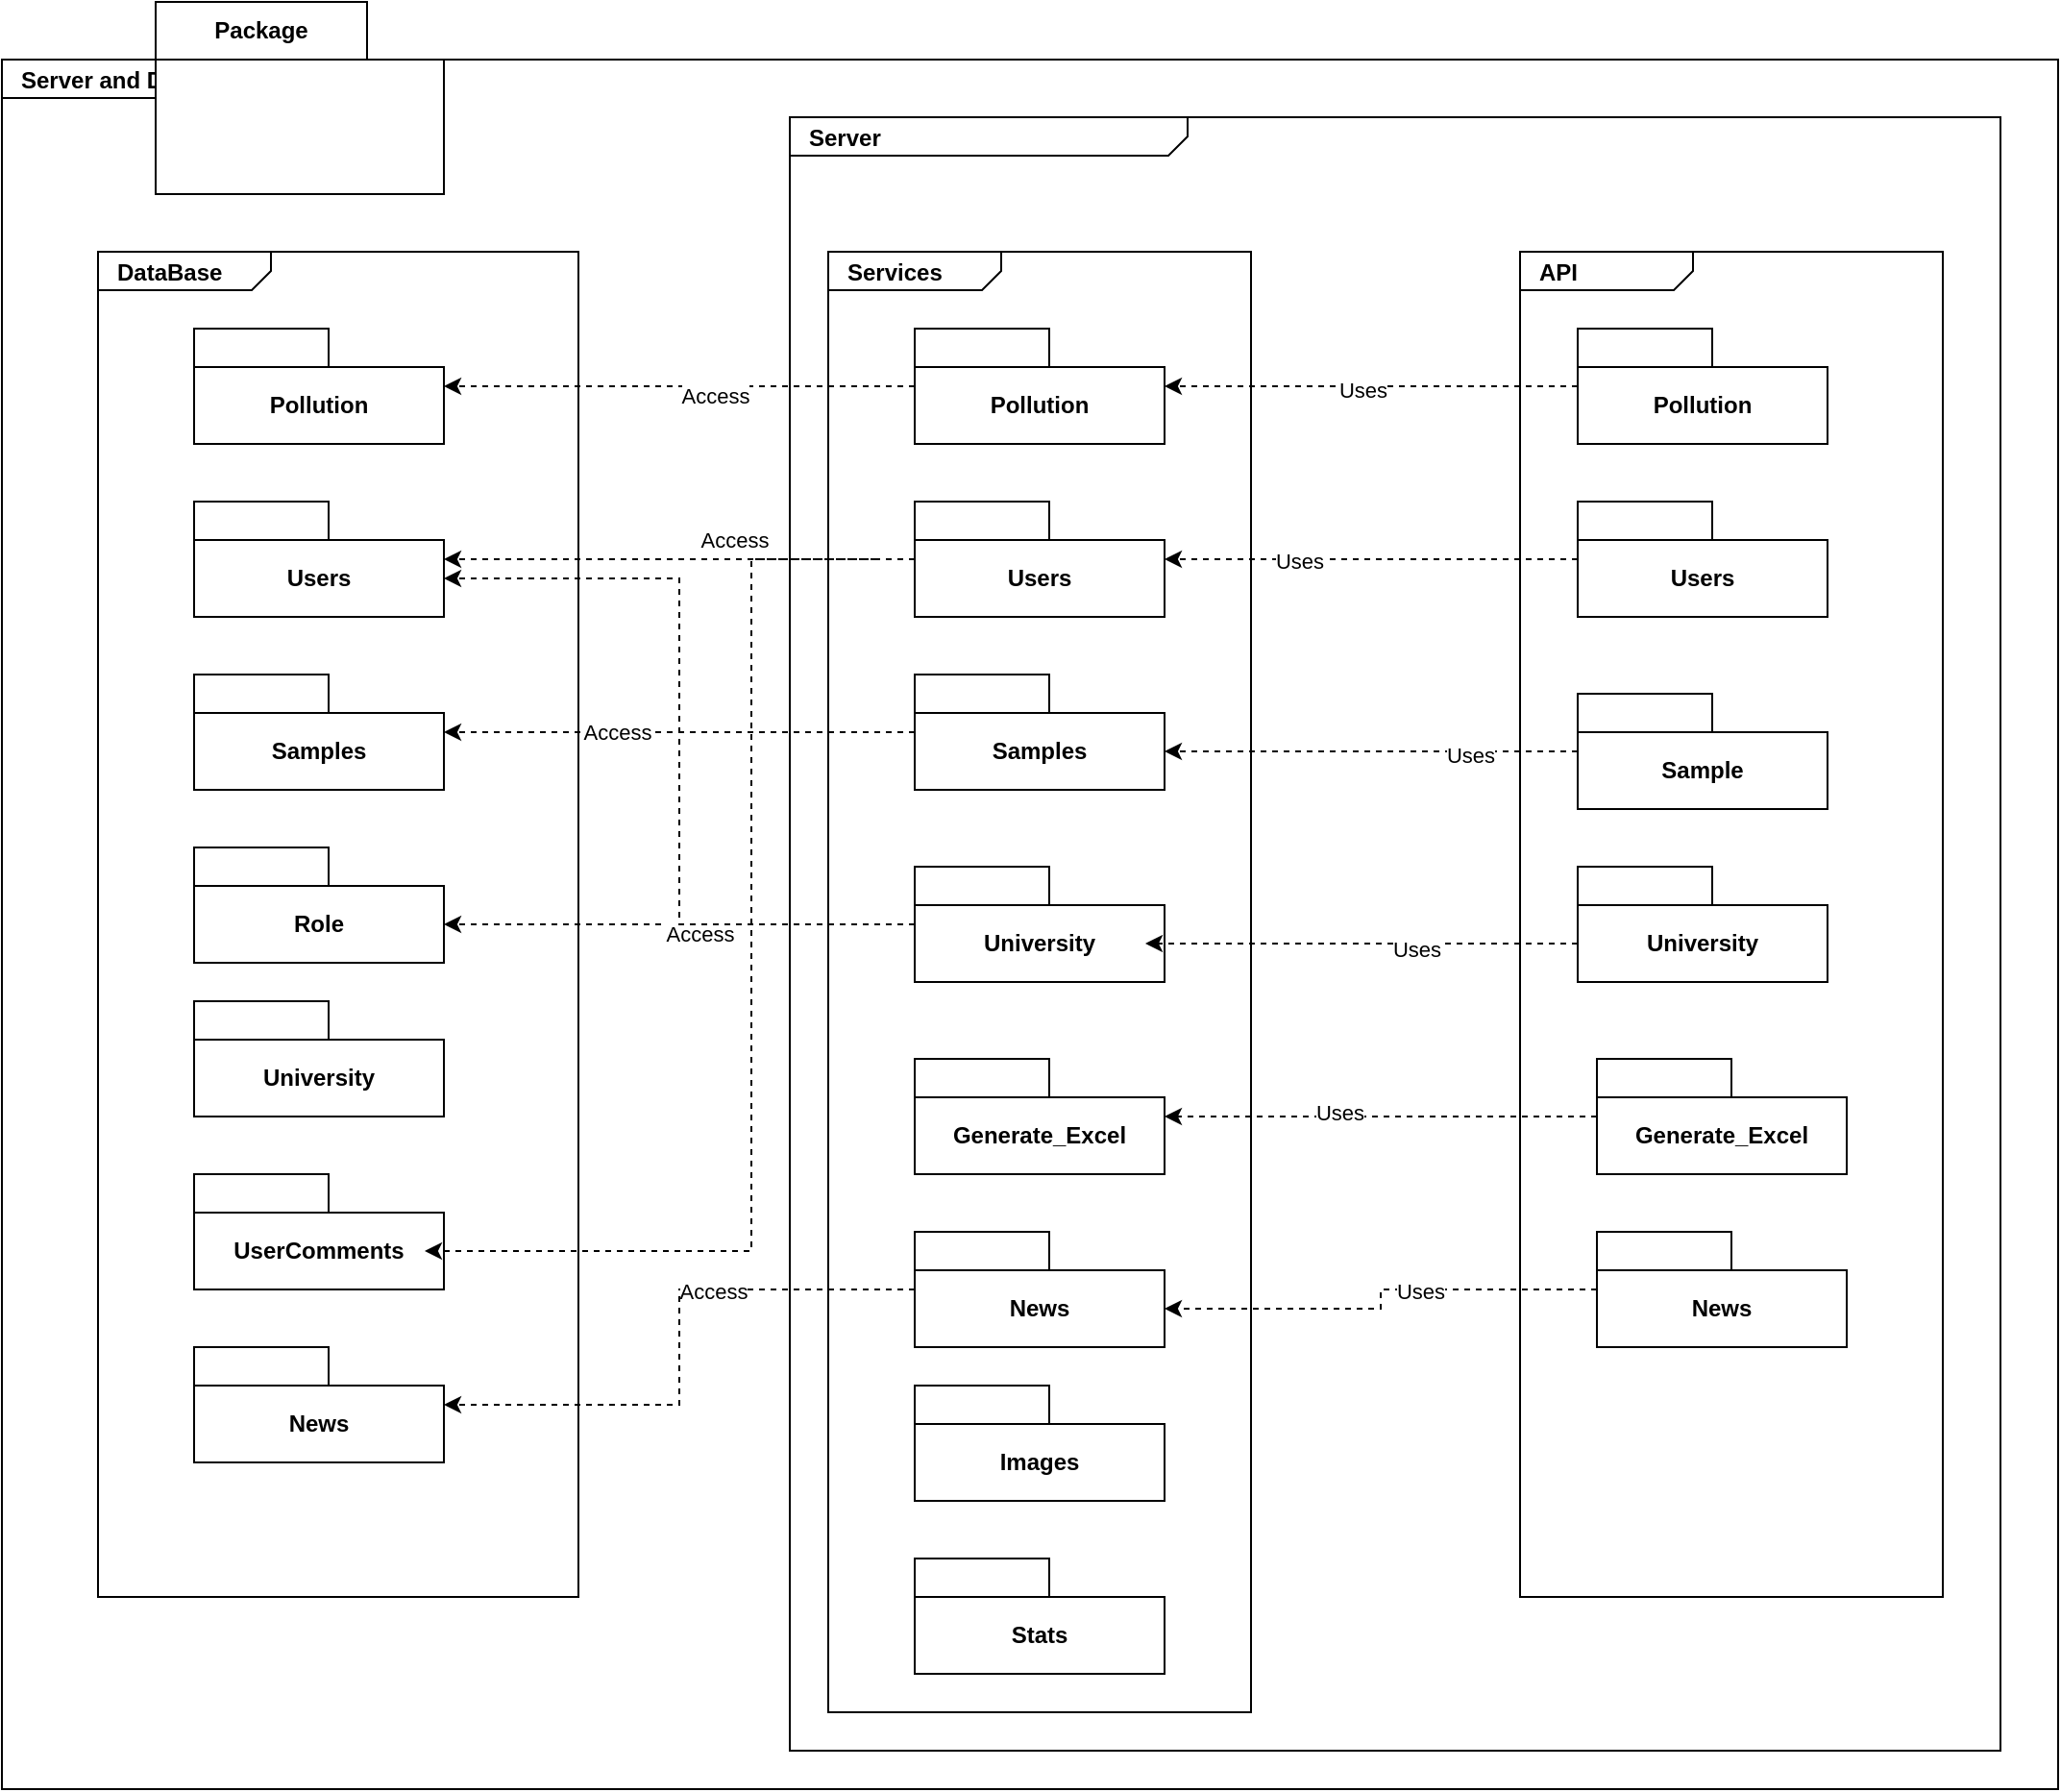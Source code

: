 <mxfile version="26.0.14">
  <diagram name="Page-1" id="929967ad-93f9-6ef4-fab6-5d389245f69c">
    <mxGraphModel dx="1199" dy="861" grid="1" gridSize="10" guides="1" tooltips="1" connect="1" arrows="1" fold="1" page="1" pageScale="1.5" pageWidth="1169" pageHeight="826" background="none" math="0" shadow="0">
      <root>
        <mxCell id="0" style=";html=1;" />
        <mxCell id="1" style=";html=1;" parent="0" />
        <mxCell id="fy4j5EEXsITpbpzP0Zdo-60" value="&lt;p style=&quot;margin: 0px ; margin-top: 4px ; margin-left: 10px ; text-align: left&quot;&gt;&lt;b&gt;Server and DataBase&lt;/b&gt;&lt;/p&gt;" style="html=1;strokeWidth=1;shape=mxgraph.sysml.package;html=1;overflow=fill;whiteSpace=wrap;fontSize=12;align=center;labelX=207;" parent="1" vertex="1">
          <mxGeometry x="20" y="80" width="1070" height="900" as="geometry" />
        </mxCell>
        <mxCell id="1672d66443f91eb5-1" value="&lt;p style=&quot;margin: 0px ; margin-top: 4px ; margin-left: 10px ; text-align: left&quot;&gt;&lt;b&gt;Server&lt;/b&gt;&lt;/p&gt;" style="html=1;strokeWidth=1;shape=mxgraph.sysml.package;html=1;overflow=fill;whiteSpace=wrap;fontSize=12;align=center;labelX=207;" parent="1" vertex="1">
          <mxGeometry x="430" y="110" width="630" height="850" as="geometry" />
        </mxCell>
        <mxCell id="fy4j5EEXsITpbpzP0Zdo-16" value="&lt;p style=&quot;margin:0px;margin-top:4px;margin-left:10px;text-align:left;&quot;&gt;&lt;b&gt;DataBase&lt;/b&gt;&lt;/p&gt;" style="html=1;shape=mxgraph.sysml.package;html=1;overflow=fill;whiteSpace=wrap;" parent="1" vertex="1">
          <mxGeometry x="70" y="180" width="250" height="700" as="geometry" />
        </mxCell>
        <mxCell id="1z70BXOUAb1ZmNSoUYHr-9" style="edgeStyle=orthogonalEdgeStyle;rounded=0;orthogonalLoop=1;jettySize=auto;html=1;endArrow=none;startFill=0;" parent="1" edge="1">
          <mxGeometry relative="1" as="geometry">
            <mxPoint x="505" y="590" as="sourcePoint" />
          </mxGeometry>
        </mxCell>
        <mxCell id="1z70BXOUAb1ZmNSoUYHr-13" style="edgeStyle=orthogonalEdgeStyle;rounded=0;orthogonalLoop=1;jettySize=auto;html=1;endArrow=none;startFill=0;" parent="1" edge="1">
          <mxGeometry relative="1" as="geometry">
            <mxPoint x="581.5" y="560" as="sourcePoint" />
          </mxGeometry>
        </mxCell>
        <mxCell id="1z70BXOUAb1ZmNSoUYHr-16" style="edgeStyle=orthogonalEdgeStyle;rounded=0;orthogonalLoop=1;jettySize=auto;html=1;endArrow=none;startFill=0;" parent="1" edge="1">
          <mxGeometry relative="1" as="geometry">
            <Array as="points">
              <mxPoint x="530" y="430" />
            </Array>
            <mxPoint x="640" y="430" as="targetPoint" />
          </mxGeometry>
        </mxCell>
        <mxCell id="rvwP7tbB7jXG2jo1dAHa-2" style="edgeStyle=none;curved=1;rounded=0;orthogonalLoop=1;jettySize=auto;html=1;fontSize=12;startSize=8;endSize=8;endArrow=none;startFill=0;" parent="1" edge="1">
          <mxGeometry relative="1" as="geometry">
            <mxPoint x="725.589" y="590" as="sourcePoint" />
          </mxGeometry>
        </mxCell>
        <mxCell id="fy4j5EEXsITpbpzP0Zdo-1" value="University" style="shape=folder;fontStyle=1;tabWidth=70;tabHeight=20;tabPosition=left;html=1;boundedLbl=1;whiteSpace=wrap;" parent="1" vertex="1">
          <mxGeometry x="120" y="570" width="130" height="60" as="geometry" />
        </mxCell>
        <mxCell id="fy4j5EEXsITpbpzP0Zdo-2" value="Users" style="shape=folder;fontStyle=1;tabWidth=70;tabHeight=20;tabPosition=left;html=1;boundedLbl=1;whiteSpace=wrap;" parent="1" vertex="1">
          <mxGeometry x="120" y="310" width="130" height="60" as="geometry" />
        </mxCell>
        <mxCell id="fy4j5EEXsITpbpzP0Zdo-3" value="Role" style="shape=folder;fontStyle=1;tabWidth=70;tabHeight=20;tabPosition=left;html=1;boundedLbl=1;whiteSpace=wrap;" parent="1" vertex="1">
          <mxGeometry x="120" y="490" width="130" height="60" as="geometry" />
        </mxCell>
        <mxCell id="fy4j5EEXsITpbpzP0Zdo-4" value="Samples" style="shape=folder;fontStyle=1;tabWidth=70;tabHeight=20;tabPosition=left;html=1;boundedLbl=1;whiteSpace=wrap;" parent="1" vertex="1">
          <mxGeometry x="120" y="400" width="130" height="60" as="geometry" />
        </mxCell>
        <mxCell id="fy4j5EEXsITpbpzP0Zdo-5" value="Pollution" style="shape=folder;fontStyle=1;tabWidth=70;tabHeight=20;tabPosition=left;html=1;boundedLbl=1;whiteSpace=wrap;" parent="1" vertex="1">
          <mxGeometry x="120" y="220" width="130" height="60" as="geometry" />
        </mxCell>
        <mxCell id="fy4j5EEXsITpbpzP0Zdo-7" value="News" style="shape=folder;fontStyle=1;tabWidth=70;tabHeight=20;tabPosition=left;html=1;boundedLbl=1;whiteSpace=wrap;" parent="1" vertex="1">
          <mxGeometry x="120" y="750" width="130" height="60" as="geometry" />
        </mxCell>
        <mxCell id="fy4j5EEXsITpbpzP0Zdo-8" value="&lt;font style=&quot;color: rgb(0, 0, 0);&quot;&gt;UserComments&lt;/font&gt;" style="shape=folder;fontStyle=1;tabWidth=70;tabHeight=20;tabPosition=left;html=1;boundedLbl=1;whiteSpace=wrap;strokeColor=light-dark(#000000,#FFFFFF);" parent="1" vertex="1">
          <mxGeometry x="120" y="660" width="130" height="60" as="geometry" />
        </mxCell>
        <mxCell id="fy4j5EEXsITpbpzP0Zdo-12" value="&lt;p style=&quot;margin:0px;margin-top:4px;margin-left:10px;text-align:left;&quot;&gt;&lt;b&gt;API&lt;/b&gt;&lt;/p&gt;" style="html=1;shape=mxgraph.sysml.package;html=1;overflow=fill;whiteSpace=wrap;fillColor=none;" parent="1" vertex="1">
          <mxGeometry x="810" y="180" width="220" height="700" as="geometry" />
        </mxCell>
        <mxCell id="fy4j5EEXsITpbpzP0Zdo-15" value="News" style="shape=folder;fontStyle=1;tabWidth=70;tabHeight=20;tabPosition=left;html=1;boundedLbl=1;whiteSpace=wrap;" parent="1" vertex="1">
          <mxGeometry x="850" y="690" width="130" height="60" as="geometry" />
        </mxCell>
        <mxCell id="fy4j5EEXsITpbpzP0Zdo-18" value="&lt;p style=&quot;margin:0px;margin-top:4px;margin-left:10px;text-align:left;&quot;&gt;&lt;b&gt;Services&lt;/b&gt;&lt;/p&gt;" style="html=1;shape=mxgraph.sysml.package;html=1;overflow=fill;whiteSpace=wrap;fillColor=none;" parent="1" vertex="1">
          <mxGeometry x="450" y="180" width="220" height="760" as="geometry" />
        </mxCell>
        <mxCell id="fy4j5EEXsITpbpzP0Zdo-39" style="edgeStyle=orthogonalEdgeStyle;shape=connector;rounded=0;orthogonalLoop=1;jettySize=auto;html=1;dashed=1;strokeColor=default;align=center;verticalAlign=middle;fontFamily=Helvetica;fontSize=11;fontColor=default;labelBackgroundColor=default;endArrow=classic;" parent="1" source="fy4j5EEXsITpbpzP0Zdo-19" target="fy4j5EEXsITpbpzP0Zdo-7" edge="1">
          <mxGeometry relative="1" as="geometry" />
        </mxCell>
        <mxCell id="fy4j5EEXsITpbpzP0Zdo-40" value="Access" style="edgeLabel;html=1;align=center;verticalAlign=middle;resizable=0;points=[];fontFamily=Helvetica;fontSize=11;fontColor=default;labelBackgroundColor=default;" parent="fy4j5EEXsITpbpzP0Zdo-39" vertex="1" connectable="0">
          <mxGeometry x="-0.313" y="1" relative="1" as="geometry">
            <mxPoint as="offset" />
          </mxGeometry>
        </mxCell>
        <mxCell id="fy4j5EEXsITpbpzP0Zdo-19" value="News" style="shape=folder;fontStyle=1;tabWidth=70;tabHeight=20;tabPosition=left;html=1;boundedLbl=1;whiteSpace=wrap;" parent="1" vertex="1">
          <mxGeometry x="495" y="690" width="130" height="60" as="geometry" />
        </mxCell>
        <mxCell id="fy4j5EEXsITpbpzP0Zdo-20" value="Generate_Excel" style="shape=folder;fontStyle=1;tabWidth=70;tabHeight=20;tabPosition=left;html=1;boundedLbl=1;whiteSpace=wrap;" parent="1" vertex="1">
          <mxGeometry x="495" y="600" width="130" height="60" as="geometry" />
        </mxCell>
        <mxCell id="fy4j5EEXsITpbpzP0Zdo-28" style="edgeStyle=orthogonalEdgeStyle;rounded=0;orthogonalLoop=1;jettySize=auto;html=1;dashed=1;" parent="1" source="fy4j5EEXsITpbpzP0Zdo-22" target="fy4j5EEXsITpbpzP0Zdo-5" edge="1">
          <mxGeometry relative="1" as="geometry" />
        </mxCell>
        <mxCell id="fy4j5EEXsITpbpzP0Zdo-29" value="Access" style="edgeLabel;html=1;align=center;verticalAlign=middle;resizable=0;points=[];fontFamily=Helvetica;fontSize=11;fontColor=default;labelBackgroundColor=default;" parent="fy4j5EEXsITpbpzP0Zdo-28" vertex="1" connectable="0">
          <mxGeometry x="-0.149" y="5" relative="1" as="geometry">
            <mxPoint as="offset" />
          </mxGeometry>
        </mxCell>
        <mxCell id="fy4j5EEXsITpbpzP0Zdo-22" value="Pollution" style="shape=folder;fontStyle=1;tabWidth=70;tabHeight=20;tabPosition=left;html=1;boundedLbl=1;whiteSpace=wrap;" parent="1" vertex="1">
          <mxGeometry x="495" y="220" width="130" height="60" as="geometry" />
        </mxCell>
        <mxCell id="fy4j5EEXsITpbpzP0Zdo-32" style="edgeStyle=orthogonalEdgeStyle;shape=connector;rounded=0;orthogonalLoop=1;jettySize=auto;html=1;dashed=1;strokeColor=default;align=center;verticalAlign=middle;fontFamily=Helvetica;fontSize=11;fontColor=default;labelBackgroundColor=default;endArrow=classic;" parent="1" source="fy4j5EEXsITpbpzP0Zdo-23" target="fy4j5EEXsITpbpzP0Zdo-2" edge="1">
          <mxGeometry relative="1" as="geometry" />
        </mxCell>
        <mxCell id="fy4j5EEXsITpbpzP0Zdo-33" value="Access" style="edgeLabel;html=1;align=center;verticalAlign=middle;resizable=0;points=[];fontFamily=Helvetica;fontSize=11;fontColor=default;labelBackgroundColor=default;" parent="fy4j5EEXsITpbpzP0Zdo-32" vertex="1" connectable="0">
          <mxGeometry x="-0.231" y="-2" relative="1" as="geometry">
            <mxPoint y="-8" as="offset" />
          </mxGeometry>
        </mxCell>
        <mxCell id="fy4j5EEXsITpbpzP0Zdo-23" value="Users" style="shape=folder;fontStyle=1;tabWidth=70;tabHeight=20;tabPosition=left;html=1;boundedLbl=1;whiteSpace=wrap;" parent="1" vertex="1">
          <mxGeometry x="495" y="310" width="130" height="60" as="geometry" />
        </mxCell>
        <mxCell id="fy4j5EEXsITpbpzP0Zdo-34" style="edgeStyle=orthogonalEdgeStyle;shape=connector;rounded=0;orthogonalLoop=1;jettySize=auto;html=1;dashed=1;strokeColor=default;align=center;verticalAlign=middle;fontFamily=Helvetica;fontSize=11;fontColor=default;labelBackgroundColor=default;endArrow=classic;" parent="1" source="fy4j5EEXsITpbpzP0Zdo-24" target="fy4j5EEXsITpbpzP0Zdo-4" edge="1">
          <mxGeometry relative="1" as="geometry" />
        </mxCell>
        <mxCell id="fy4j5EEXsITpbpzP0Zdo-35" value="Access" style="edgeLabel;html=1;align=center;verticalAlign=middle;resizable=0;points=[];fontFamily=Helvetica;fontSize=11;fontColor=default;labelBackgroundColor=default;" parent="fy4j5EEXsITpbpzP0Zdo-34" vertex="1" connectable="0">
          <mxGeometry x="0.128" y="2" relative="1" as="geometry">
            <mxPoint x="-17" y="-2" as="offset" />
          </mxGeometry>
        </mxCell>
        <mxCell id="fy4j5EEXsITpbpzP0Zdo-24" value="Samples" style="shape=folder;fontStyle=1;tabWidth=70;tabHeight=20;tabPosition=left;html=1;boundedLbl=1;whiteSpace=wrap;" parent="1" vertex="1">
          <mxGeometry x="495" y="400" width="130" height="60" as="geometry" />
        </mxCell>
        <mxCell id="fy4j5EEXsITpbpzP0Zdo-27" value="University" style="shape=folder;fontStyle=1;tabWidth=70;tabHeight=20;tabPosition=left;html=1;boundedLbl=1;whiteSpace=wrap;" parent="1" vertex="1">
          <mxGeometry x="495" y="500" width="130" height="60" as="geometry" />
        </mxCell>
        <mxCell id="fy4j5EEXsITpbpzP0Zdo-30" value="Images" style="shape=folder;fontStyle=1;tabWidth=70;tabHeight=20;tabPosition=left;html=1;boundedLbl=1;whiteSpace=wrap;" parent="1" vertex="1">
          <mxGeometry x="495" y="770" width="130" height="60" as="geometry" />
        </mxCell>
        <mxCell id="fy4j5EEXsITpbpzP0Zdo-31" value="Stats" style="shape=folder;fontStyle=1;tabWidth=70;tabHeight=20;tabPosition=left;html=1;boundedLbl=1;whiteSpace=wrap;" parent="1" vertex="1">
          <mxGeometry x="495" y="860" width="130" height="60" as="geometry" />
        </mxCell>
        <mxCell id="fy4j5EEXsITpbpzP0Zdo-36" style="edgeStyle=orthogonalEdgeStyle;shape=connector;rounded=0;orthogonalLoop=1;jettySize=auto;html=1;entryX=0;entryY=0;entryDx=130;entryDy=40;entryPerimeter=0;dashed=1;strokeColor=default;align=center;verticalAlign=middle;fontFamily=Helvetica;fontSize=11;fontColor=default;labelBackgroundColor=default;endArrow=classic;" parent="1" source="fy4j5EEXsITpbpzP0Zdo-27" target="fy4j5EEXsITpbpzP0Zdo-3" edge="1">
          <mxGeometry relative="1" as="geometry" />
        </mxCell>
        <mxCell id="fy4j5EEXsITpbpzP0Zdo-37" value="Access" style="edgeLabel;html=1;align=center;verticalAlign=middle;resizable=0;points=[];fontFamily=Helvetica;fontSize=11;fontColor=default;labelBackgroundColor=default;" parent="fy4j5EEXsITpbpzP0Zdo-36" vertex="1" connectable="0">
          <mxGeometry x="-0.082" y="-2" relative="1" as="geometry">
            <mxPoint y="7" as="offset" />
          </mxGeometry>
        </mxCell>
        <mxCell id="fy4j5EEXsITpbpzP0Zdo-38" style="edgeStyle=orthogonalEdgeStyle;shape=connector;rounded=0;orthogonalLoop=1;jettySize=auto;html=1;entryX=0;entryY=0;entryDx=130;entryDy=40;entryPerimeter=0;dashed=1;strokeColor=default;align=center;verticalAlign=middle;fontFamily=Helvetica;fontSize=11;fontColor=default;labelBackgroundColor=default;endArrow=classic;" parent="1" source="fy4j5EEXsITpbpzP0Zdo-27" target="fy4j5EEXsITpbpzP0Zdo-2" edge="1">
          <mxGeometry relative="1" as="geometry" />
        </mxCell>
        <mxCell id="fy4j5EEXsITpbpzP0Zdo-42" style="edgeStyle=orthogonalEdgeStyle;shape=connector;rounded=0;orthogonalLoop=1;jettySize=auto;html=1;entryX=0;entryY=0;entryDx=130;entryDy=40;entryPerimeter=0;dashed=1;strokeColor=default;align=center;verticalAlign=middle;fontFamily=Helvetica;fontSize=11;fontColor=default;labelBackgroundColor=default;endArrow=classic;" parent="1" edge="1">
          <mxGeometry relative="1" as="geometry">
            <mxPoint x="475" y="340" as="sourcePoint" />
            <mxPoint x="240" y="700" as="targetPoint" />
            <Array as="points">
              <mxPoint x="410" y="340" />
              <mxPoint x="410" y="700" />
            </Array>
          </mxGeometry>
        </mxCell>
        <mxCell id="fy4j5EEXsITpbpzP0Zdo-45" style="edgeStyle=orthogonalEdgeStyle;shape=connector;rounded=0;orthogonalLoop=1;jettySize=auto;html=1;dashed=1;strokeColor=default;align=center;verticalAlign=middle;fontFamily=Helvetica;fontSize=11;fontColor=default;labelBackgroundColor=default;endArrow=classic;" parent="1" source="fy4j5EEXsITpbpzP0Zdo-43" target="fy4j5EEXsITpbpzP0Zdo-20" edge="1">
          <mxGeometry relative="1" as="geometry" />
        </mxCell>
        <mxCell id="fy4j5EEXsITpbpzP0Zdo-46" value="Uses" style="edgeLabel;html=1;align=center;verticalAlign=middle;resizable=0;points=[];fontFamily=Helvetica;fontSize=11;fontColor=default;labelBackgroundColor=default;" parent="fy4j5EEXsITpbpzP0Zdo-45" vertex="1" connectable="0">
          <mxGeometry x="0.199" y="-2" relative="1" as="geometry">
            <mxPoint x="1" as="offset" />
          </mxGeometry>
        </mxCell>
        <mxCell id="fy4j5EEXsITpbpzP0Zdo-43" value="Generate_Excel" style="shape=folder;fontStyle=1;tabWidth=70;tabHeight=20;tabPosition=left;html=1;boundedLbl=1;whiteSpace=wrap;" parent="1" vertex="1">
          <mxGeometry x="850" y="600" width="130" height="60" as="geometry" />
        </mxCell>
        <mxCell id="fy4j5EEXsITpbpzP0Zdo-48" style="edgeStyle=orthogonalEdgeStyle;shape=connector;rounded=0;orthogonalLoop=1;jettySize=auto;html=1;dashed=1;strokeColor=default;align=center;verticalAlign=middle;fontFamily=Helvetica;fontSize=11;fontColor=default;labelBackgroundColor=default;endArrow=classic;" parent="1" source="fy4j5EEXsITpbpzP0Zdo-47" target="fy4j5EEXsITpbpzP0Zdo-22" edge="1">
          <mxGeometry relative="1" as="geometry" />
        </mxCell>
        <mxCell id="fy4j5EEXsITpbpzP0Zdo-49" value="Uses" style="edgeLabel;html=1;align=center;verticalAlign=middle;resizable=0;points=[];fontFamily=Helvetica;fontSize=11;fontColor=default;labelBackgroundColor=default;" parent="fy4j5EEXsITpbpzP0Zdo-48" vertex="1" connectable="0">
          <mxGeometry x="0.049" y="2" relative="1" as="geometry">
            <mxPoint x="1" as="offset" />
          </mxGeometry>
        </mxCell>
        <mxCell id="fy4j5EEXsITpbpzP0Zdo-47" value="Pollution" style="shape=folder;fontStyle=1;tabWidth=70;tabHeight=20;tabPosition=left;html=1;boundedLbl=1;whiteSpace=wrap;" parent="1" vertex="1">
          <mxGeometry x="840" y="220" width="130" height="60" as="geometry" />
        </mxCell>
        <mxCell id="fy4j5EEXsITpbpzP0Zdo-50" value="Users" style="shape=folder;fontStyle=1;tabWidth=70;tabHeight=20;tabPosition=left;html=1;boundedLbl=1;whiteSpace=wrap;" parent="1" vertex="1">
          <mxGeometry x="840" y="310" width="130" height="60" as="geometry" />
        </mxCell>
        <mxCell id="fy4j5EEXsITpbpzP0Zdo-51" style="edgeStyle=orthogonalEdgeStyle;shape=connector;rounded=0;orthogonalLoop=1;jettySize=auto;html=1;entryX=0;entryY=0;entryDx=130;entryDy=30;entryPerimeter=0;dashed=1;strokeColor=default;align=center;verticalAlign=middle;fontFamily=Helvetica;fontSize=11;fontColor=default;labelBackgroundColor=default;endArrow=classic;" parent="1" source="fy4j5EEXsITpbpzP0Zdo-50" target="fy4j5EEXsITpbpzP0Zdo-23" edge="1">
          <mxGeometry relative="1" as="geometry" />
        </mxCell>
        <mxCell id="fy4j5EEXsITpbpzP0Zdo-52" value="Uses" style="edgeLabel;html=1;align=center;verticalAlign=middle;resizable=0;points=[];fontFamily=Helvetica;fontSize=11;fontColor=default;labelBackgroundColor=default;" parent="fy4j5EEXsITpbpzP0Zdo-51" vertex="1" connectable="0">
          <mxGeometry x="0.361" y="1" relative="1" as="geometry">
            <mxPoint x="1" as="offset" />
          </mxGeometry>
        </mxCell>
        <mxCell id="fy4j5EEXsITpbpzP0Zdo-53" value="Sample" style="shape=folder;fontStyle=1;tabWidth=70;tabHeight=20;tabPosition=left;html=1;boundedLbl=1;whiteSpace=wrap;" parent="1" vertex="1">
          <mxGeometry x="840" y="410" width="130" height="60" as="geometry" />
        </mxCell>
        <mxCell id="fy4j5EEXsITpbpzP0Zdo-54" style="edgeStyle=orthogonalEdgeStyle;shape=connector;rounded=0;orthogonalLoop=1;jettySize=auto;html=1;entryX=0;entryY=0;entryDx=130;entryDy=40;entryPerimeter=0;dashed=1;strokeColor=default;align=center;verticalAlign=middle;fontFamily=Helvetica;fontSize=11;fontColor=default;labelBackgroundColor=default;endArrow=classic;" parent="1" source="fy4j5EEXsITpbpzP0Zdo-53" target="fy4j5EEXsITpbpzP0Zdo-24" edge="1">
          <mxGeometry relative="1" as="geometry" />
        </mxCell>
        <mxCell id="fy4j5EEXsITpbpzP0Zdo-55" value="Uses" style="edgeLabel;html=1;align=center;verticalAlign=middle;resizable=0;points=[];fontFamily=Helvetica;fontSize=11;fontColor=default;labelBackgroundColor=default;" parent="fy4j5EEXsITpbpzP0Zdo-54" vertex="1" connectable="0">
          <mxGeometry x="-0.47" y="2" relative="1" as="geometry">
            <mxPoint x="1" as="offset" />
          </mxGeometry>
        </mxCell>
        <mxCell id="fy4j5EEXsITpbpzP0Zdo-57" style="edgeStyle=orthogonalEdgeStyle;shape=connector;rounded=0;orthogonalLoop=1;jettySize=auto;html=1;dashed=1;strokeColor=default;align=center;verticalAlign=middle;fontFamily=Helvetica;fontSize=11;fontColor=default;labelBackgroundColor=default;endArrow=classic;exitX=0;exitY=0;exitDx=0;exitDy=40;exitPerimeter=0;" parent="1" source="fy4j5EEXsITpbpzP0Zdo-56" edge="1">
          <mxGeometry relative="1" as="geometry">
            <mxPoint x="780" y="540.0" as="sourcePoint" />
            <mxPoint x="615" y="540" as="targetPoint" />
          </mxGeometry>
        </mxCell>
        <mxCell id="fy4j5EEXsITpbpzP0Zdo-58" value="Uses" style="edgeLabel;html=1;align=center;verticalAlign=middle;resizable=0;points=[];fontFamily=Helvetica;fontSize=11;fontColor=default;labelBackgroundColor=default;" parent="fy4j5EEXsITpbpzP0Zdo-57" vertex="1" connectable="0">
          <mxGeometry x="-0.245" y="3" relative="1" as="geometry">
            <mxPoint x="1" as="offset" />
          </mxGeometry>
        </mxCell>
        <mxCell id="fy4j5EEXsITpbpzP0Zdo-56" value="University" style="shape=folder;fontStyle=1;tabWidth=70;tabHeight=20;tabPosition=left;html=1;boundedLbl=1;whiteSpace=wrap;" parent="1" vertex="1">
          <mxGeometry x="840" y="500" width="130" height="60" as="geometry" />
        </mxCell>
        <mxCell id="fy4j5EEXsITpbpzP0Zdo-62" style="edgeStyle=orthogonalEdgeStyle;shape=connector;rounded=0;orthogonalLoop=1;jettySize=auto;html=1;entryX=0;entryY=0;entryDx=130;entryDy=40;entryPerimeter=0;dashed=1;strokeColor=default;align=center;verticalAlign=middle;fontFamily=Helvetica;fontSize=11;fontColor=default;labelBackgroundColor=default;endArrow=classic;" parent="1" source="fy4j5EEXsITpbpzP0Zdo-15" target="fy4j5EEXsITpbpzP0Zdo-19" edge="1">
          <mxGeometry relative="1" as="geometry" />
        </mxCell>
        <mxCell id="fy4j5EEXsITpbpzP0Zdo-63" value="Uses" style="edgeLabel;html=1;align=center;verticalAlign=middle;resizable=0;points=[];fontFamily=Helvetica;fontSize=11;fontColor=default;labelBackgroundColor=default;" parent="fy4j5EEXsITpbpzP0Zdo-62" vertex="1" connectable="0">
          <mxGeometry x="-0.211" y="1" relative="1" as="geometry">
            <mxPoint as="offset" />
          </mxGeometry>
        </mxCell>
        <mxCell id="ZJsb9AcYLkhKH6OUfNtq-3" value="Package" style="shape=folder;fontStyle=1;tabWidth=110;tabHeight=30;tabPosition=left;html=1;boundedLbl=1;labelInHeader=1;container=1;collapsible=0;whiteSpace=wrap;" vertex="1" parent="1">
          <mxGeometry x="100" y="50" width="150" height="100" as="geometry" />
        </mxCell>
        <mxCell id="ZJsb9AcYLkhKH6OUfNtq-4" value="" style="html=1;strokeColor=none;resizeWidth=1;resizeHeight=1;fillColor=none;part=1;connectable=0;allowArrows=0;deletable=0;whiteSpace=wrap;" vertex="1" parent="ZJsb9AcYLkhKH6OUfNtq-3">
          <mxGeometry width="150" height="70" relative="1" as="geometry">
            <mxPoint y="30" as="offset" />
          </mxGeometry>
        </mxCell>
      </root>
    </mxGraphModel>
  </diagram>
</mxfile>
